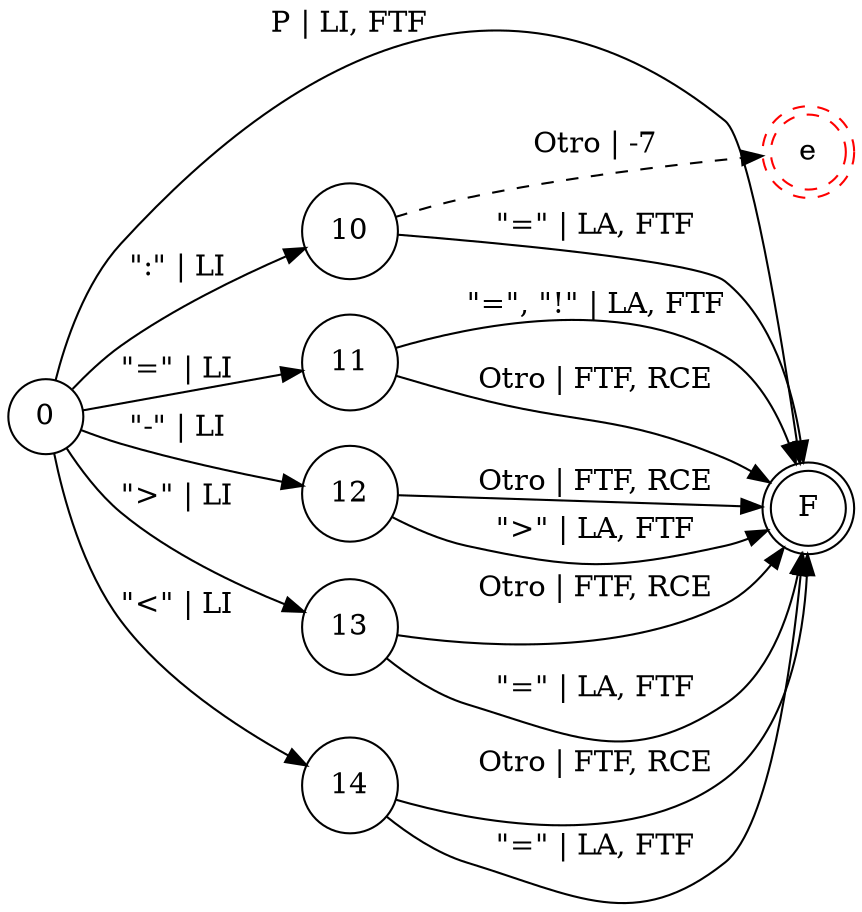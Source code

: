 digraph DFA {
    rankdir = LR;
    node [shape = circle;];
    F [shape = doublecircle;];
    eP [shape = doublecircle;style = dashed;color = red;label = "e";];
    
    0 -> 10 [label = "\":\" | LI";];
    0 -> 11 [label = "\"=\" | LI";];
    0 -> 12 [label = "\"-\" | LI";];
    0 -> 13 [label = "\">\" | LI";];
    0 -> 14 [label = "\"<\" | LI";];
    0 -> F [label = "P | LI, FTF";];
    10 -> F [label = "\"=\" | LA, FTF";];
    10 -> eP [label = "Otro | -7"; style = dashed;];
    11 -> F [label = "\"=\", \"!\" | LA, FTF";];
    11 -> F [label = "Otro | FTF, RCE";];
    12 -> F [label = "\">\" | LA, FTF";];
    12 -> F [label = "Otro | FTF, RCE";];
    13 -> F [label = "\"=\" | LA, FTF";];
    13 -> F [label = "Otro | FTF, RCE";];
    14 -> F [label = "\"=\" | LA, FTF";];
    14 -> F [label = "Otro | FTF, RCE";];
}